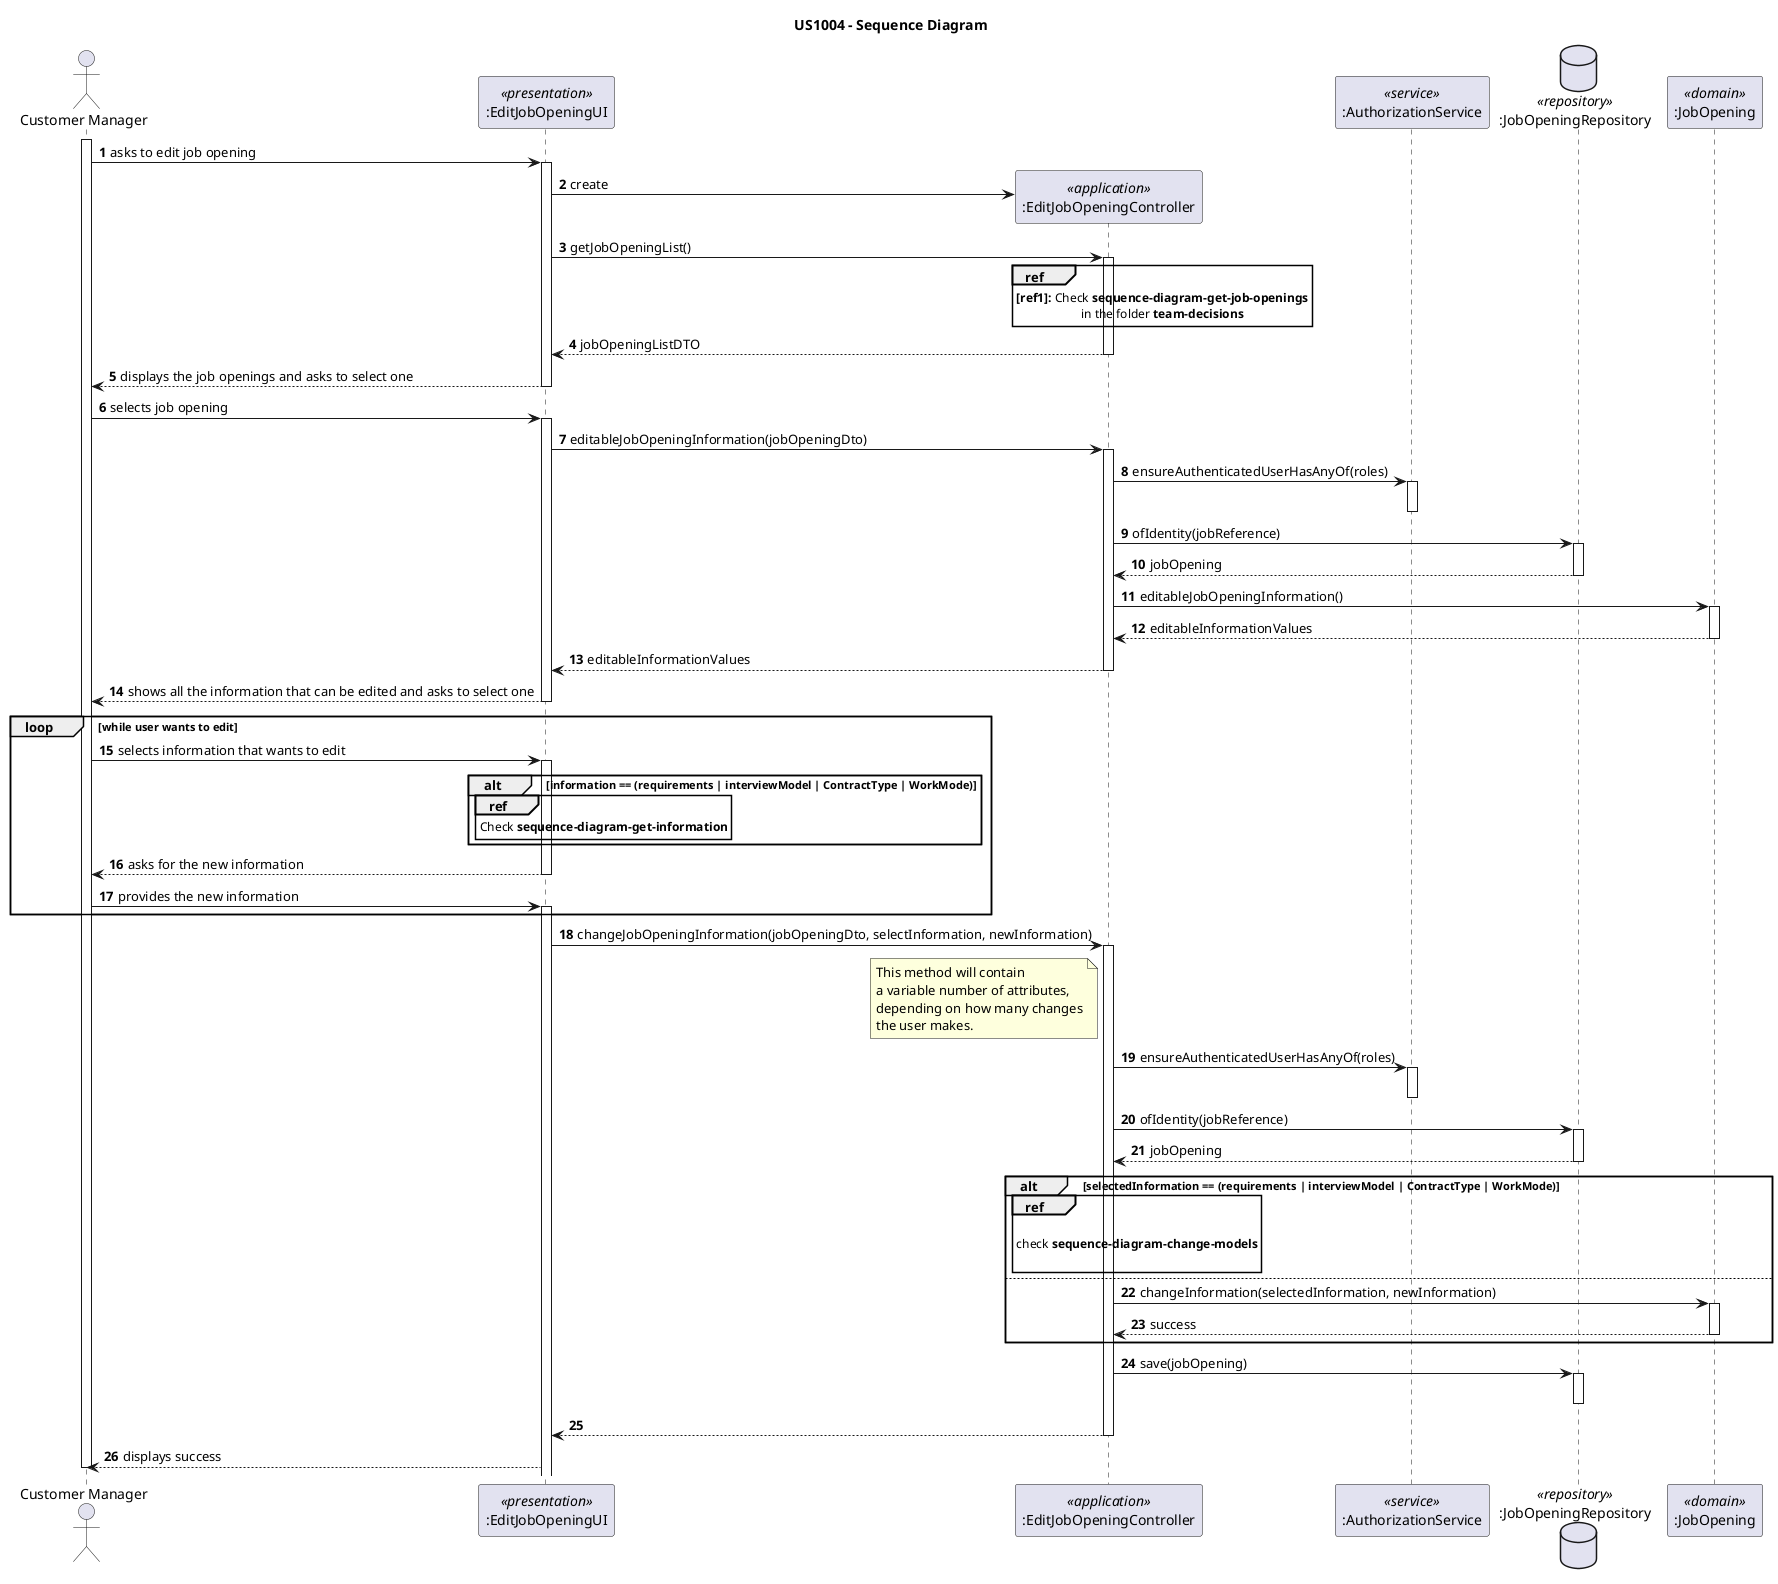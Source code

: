 @startuml
'https://plantuml.com/sequence-diagram

title US1004 - Sequence Diagram

autonumber

actor "Customer Manager" as USER
participant ":EditJobOpeningUI" as UI <<presentation>>
participant ":EditJobOpeningController" as CTRL <<application>>
participant ":AuthorizationService" as AUTHZ <<service>>
database ":JobOpeningRepository" as JO_REPO <<repository>>
participant ":JobOpening" as JO <<domain>>

activate USER

USER -> UI : asks to edit job opening
activate UI

UI -> CTRL**: create

UI -> CTRL : getJobOpeningList()
activate CTRL

ref over CTRL
**[ref1]:** Check **sequence-diagram-get-job-openings**
in the folder **team-decisions**
end ref

CTRL --> UI: jobOpeningListDTO
deactivate CTRL

UI --> USER : displays the job openings and asks to select one
deactivate UI


USER -> UI : selects job opening
activate UI

    UI -> CTRL: editableJobOpeningInformation(jobOpeningDto)
    activate CTRL

    CTRL -> AUTHZ:  ensureAuthenticatedUserHasAnyOf(roles)
    activate AUTHZ
    deactivate AUTHZ

    CTRL -> JO_REPO: ofIdentity(jobReference)
    activate JO_REPO

    JO_REPO --> CTRL: jobOpening
    deactivate JO_REPO

    CTRL -> JO : editableJobOpeningInformation()
    activate JO

    JO --> CTRL: editableInformationValues
    deactivate JO

    CTRL --> UI: editableInformationValues
    deactivate CTRL


UI --> USER : shows all the information that can be edited and asks to select one
deactivate UI

loop while user wants to edit
    USER -> UI : selects information that wants to edit
    activate UI

    alt information == (requirements | interviewModel | ContractType | WorkMode)

        ref over UI
            Check **sequence-diagram-get-information**
        end ref
    end alt

    UI --> USER : asks for the new information
    deactivate UI

    USER -> UI: provides the new information
    activate UI
end loop

    UI -> CTRL: changeJobOpeningInformation(jobOpeningDto, selectInformation, newInformation)
    activate CTRL

        note left CTRL
        This method will contain
        a variable number of attributes,
        depending on how many changes
        the user makes.
        end note

    CTRL -> AUTHZ:  ensureAuthenticatedUserHasAnyOf(roles)
    activate AUTHZ
    deactivate AUTHZ

    CTRL -> JO_REPO: ofIdentity(jobReference)
    activate JO_REPO

    JO_REPO --> CTRL: jobOpening
    deactivate JO_REPO

    alt selectedInformation == (requirements | interviewModel | ContractType | WorkMode)
        ref over CTRL

            check **sequence-diagram-change-models**

        end ref
    else

    CTRL -> JO: changeInformation(selectedInformation, newInformation)
    activate JO

    JO --> CTRL: success
    deactivate JO

    end alt

    CTRL -> JO_REPO: save(jobOpening)
    activate JO_REPO
    deactivate JO_REPO

CTRL --> UI:
deactivate CTRL

UI --> USER: displays success

deactivate USER


@enduml